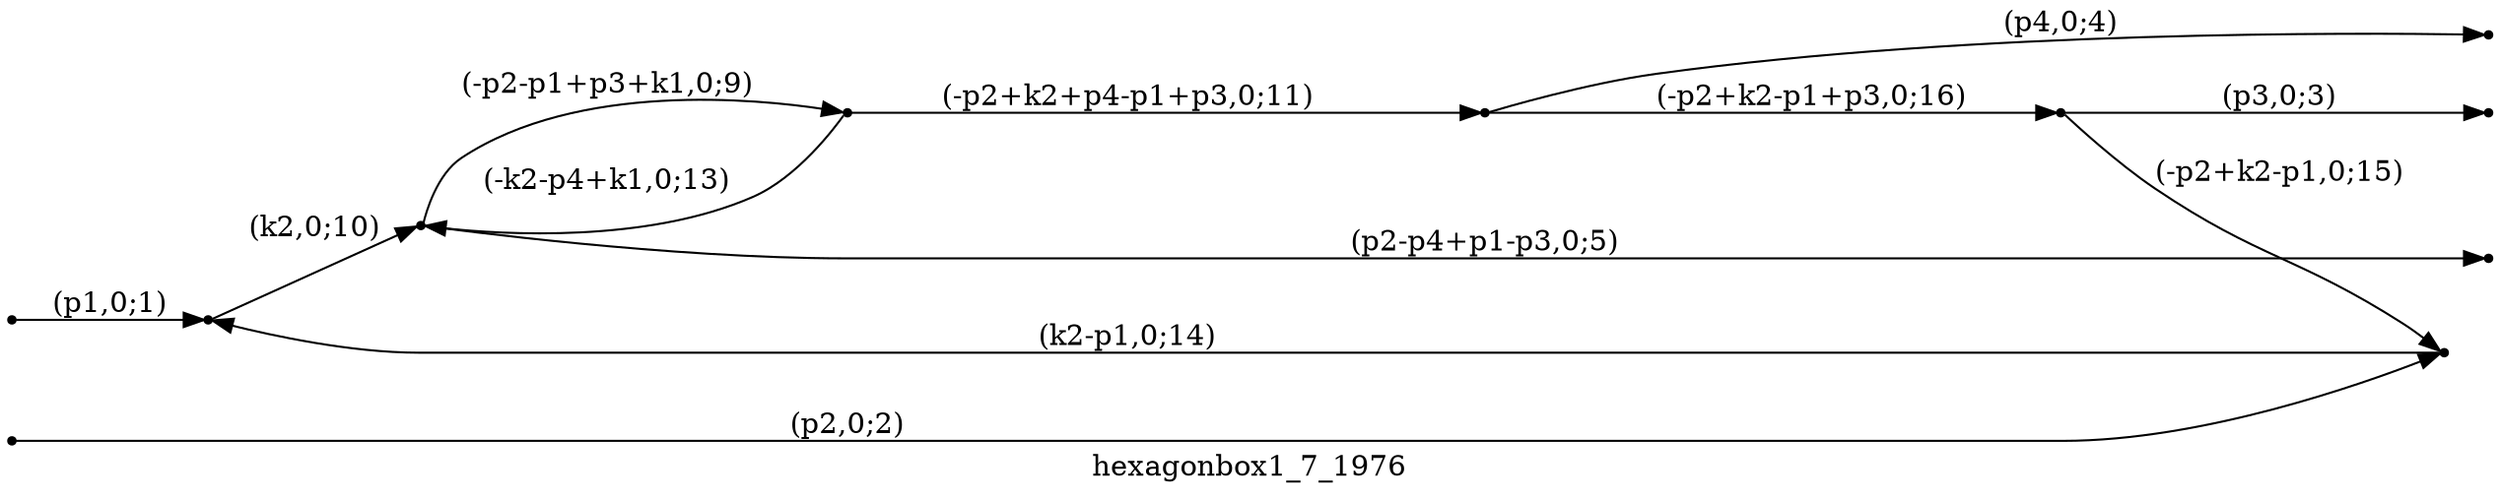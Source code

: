 digraph hexagonbox1_7_1976 {
  label="hexagonbox1_7_1976";
  rankdir="LR";
  subgraph edges {
    -1 -> 4 [label="(p1,0;1)"];
    -2 -> 5 [label="(p2,0;2)"];
    6 -> -3 [label="(p3,0;3)"];
    2 -> -4 [label="(p4,0;4)"];
    3 -> -5 [label="(p2-p4+p1-p3,0;5)"];
    3 -> 1 [label="(-p2-p1+p3+k1,0;9)"];
    4 -> 3 [label="(k2,0;10)"];
    1 -> 2 [label="(-p2+k2+p4-p1+p3,0;11)"];
    1 -> 3 [label="(-k2-p4+k1,0;13)"];
    5 -> 4 [label="(k2-p1,0;14)"];
    6 -> 5 [label="(-p2+k2-p1,0;15)"];
    2 -> 6 [label="(-p2+k2-p1+p3,0;16)"];
  }
  subgraph incoming { rank="source"; -1; -2; }
  subgraph outgoing { rank="sink"; -3; -4; -5; }
-5 [shape=point];
-4 [shape=point];
-3 [shape=point];
-2 [shape=point];
-1 [shape=point];
1 [shape=point];
2 [shape=point];
3 [shape=point];
4 [shape=point];
5 [shape=point];
6 [shape=point];
}

